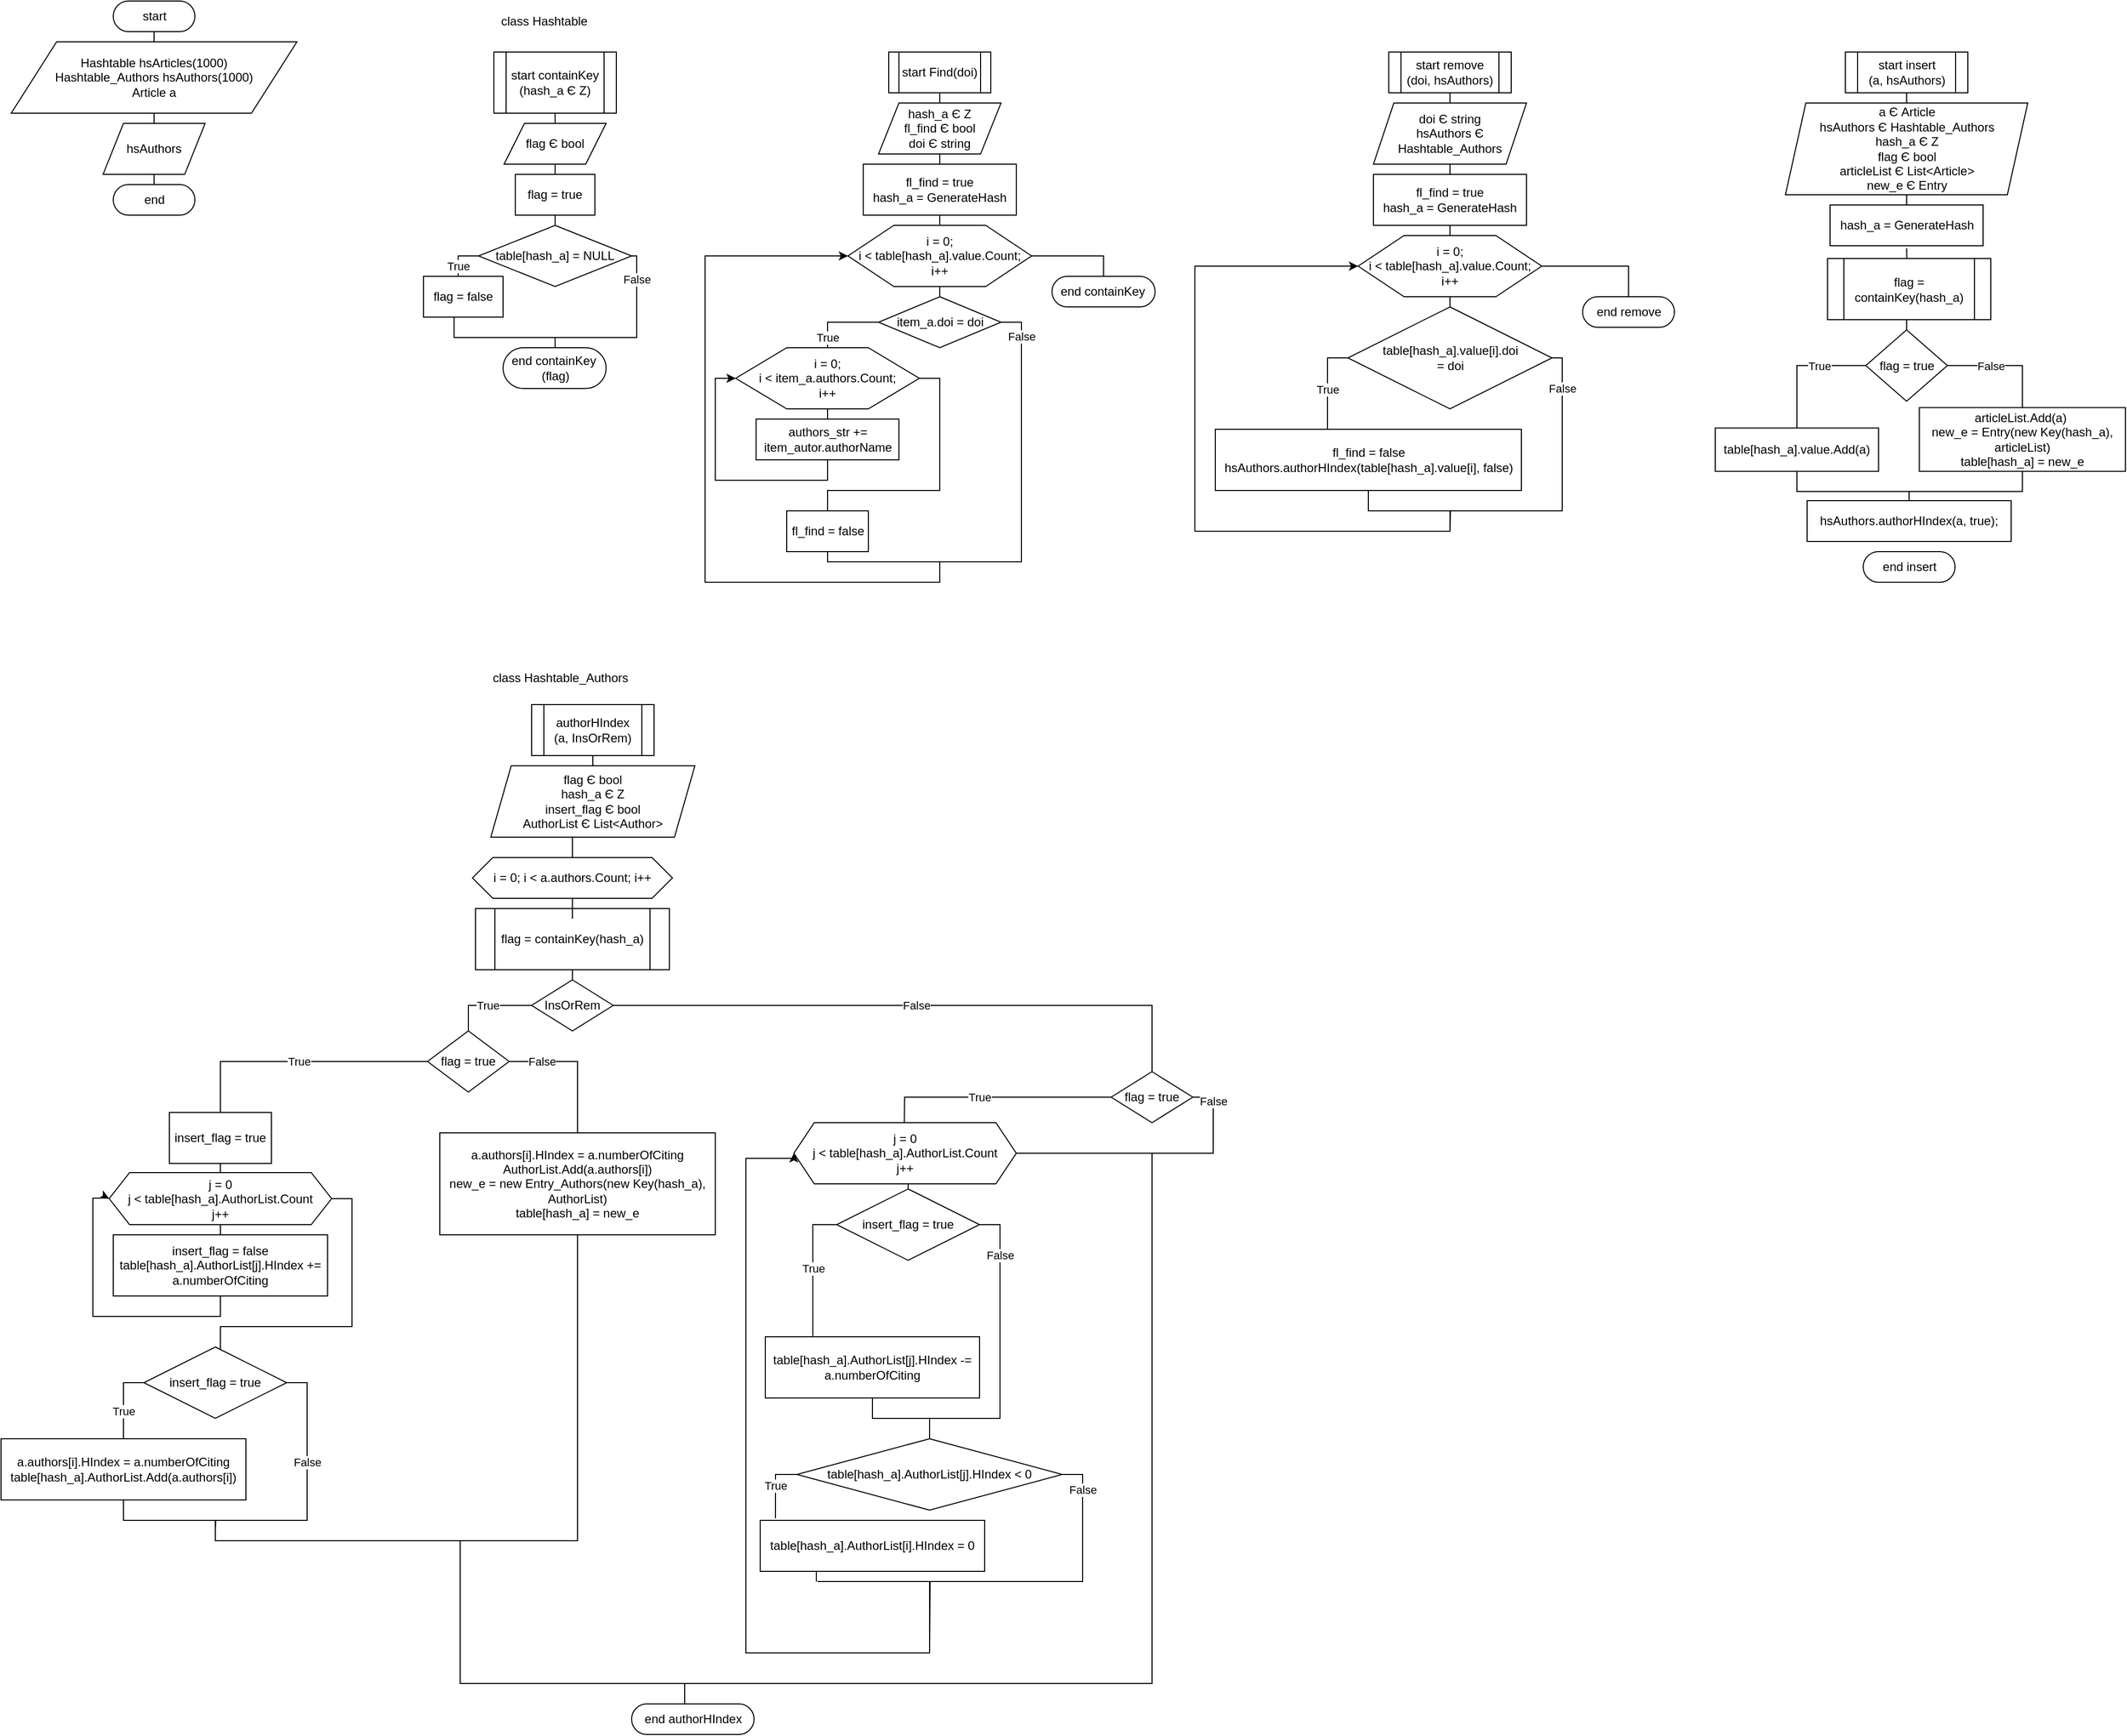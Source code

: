 <mxfile version="15.4.0" type="device"><diagram id="Oe77D1nerLV1c2OJhXY4" name="Сторінка-1"><mxGraphModel dx="1210" dy="1630" grid="1" gridSize="10" guides="1" tooltips="1" connect="1" arrows="1" fold="1" page="1" pageScale="1" pageWidth="827" pageHeight="1169" math="0" shadow="0"><root><mxCell id="0"/><mxCell id="1" parent="0"/><mxCell id="zYmo8hXt2Zy96QvBQTLI-3" style="edgeStyle=orthogonalEdgeStyle;rounded=0;orthogonalLoop=1;jettySize=auto;html=1;exitX=0.5;exitY=0.5;exitDx=0;exitDy=15;exitPerimeter=0;entryX=0.5;entryY=0;entryDx=0;entryDy=0;endArrow=none;endFill=0;" parent="1" source="zYmo8hXt2Zy96QvBQTLI-1" target="zYmo8hXt2Zy96QvBQTLI-2" edge="1"><mxGeometry relative="1" as="geometry"/></mxCell><mxCell id="zYmo8hXt2Zy96QvBQTLI-1" value="start" style="html=1;dashed=0;whitespace=wrap;shape=mxgraph.dfd.start" parent="1" vertex="1"><mxGeometry x="110" y="30" width="80" height="30" as="geometry"/></mxCell><mxCell id="zYmo8hXt2Zy96QvBQTLI-5" style="edgeStyle=orthogonalEdgeStyle;rounded=0;orthogonalLoop=1;jettySize=auto;html=1;exitX=0.5;exitY=1;exitDx=0;exitDy=0;entryX=0.5;entryY=0;entryDx=0;entryDy=0;endArrow=none;endFill=0;" parent="1" source="zYmo8hXt2Zy96QvBQTLI-2" target="zYmo8hXt2Zy96QvBQTLI-4" edge="1"><mxGeometry relative="1" as="geometry"/></mxCell><mxCell id="zYmo8hXt2Zy96QvBQTLI-2" value="Hashtable hsArticles(1000)&lt;br&gt;Hashtable_Authors hsAuthors(1000)&lt;br&gt;Article a" style="shape=parallelogram;perimeter=parallelogramPerimeter;whiteSpace=wrap;html=1;dashed=0;size=0.159;" parent="1" vertex="1"><mxGeometry x="10" y="70" width="280" height="70" as="geometry"/></mxCell><mxCell id="zYmo8hXt2Zy96QvBQTLI-7" style="edgeStyle=orthogonalEdgeStyle;rounded=0;orthogonalLoop=1;jettySize=auto;html=1;exitX=0.5;exitY=1;exitDx=0;exitDy=0;entryX=0.5;entryY=0.5;entryDx=0;entryDy=-15;entryPerimeter=0;endArrow=none;endFill=0;" parent="1" source="zYmo8hXt2Zy96QvBQTLI-4" target="zYmo8hXt2Zy96QvBQTLI-6" edge="1"><mxGeometry relative="1" as="geometry"/></mxCell><mxCell id="zYmo8hXt2Zy96QvBQTLI-4" value="&lt;span&gt;hsAuthors&lt;/span&gt;" style="shape=parallelogram;perimeter=parallelogramPerimeter;whiteSpace=wrap;html=1;dashed=0;" parent="1" vertex="1"><mxGeometry x="100" y="150" width="100" height="50" as="geometry"/></mxCell><mxCell id="zYmo8hXt2Zy96QvBQTLI-6" value="end" style="html=1;dashed=0;whitespace=wrap;shape=mxgraph.dfd.start" parent="1" vertex="1"><mxGeometry x="110" y="210" width="80" height="30" as="geometry"/></mxCell><mxCell id="fukp5_jhwKLmtB9z6vNO-1" value="class Hashtable" style="text;html=1;align=center;verticalAlign=middle;resizable=0;points=[];autosize=1;strokeColor=none;fillColor=none;" vertex="1" parent="1"><mxGeometry x="482" y="40" width="100" height="20" as="geometry"/></mxCell><mxCell id="fukp5_jhwKLmtB9z6vNO-7" style="edgeStyle=orthogonalEdgeStyle;rounded=0;orthogonalLoop=1;jettySize=auto;html=1;exitX=0.5;exitY=1;exitDx=0;exitDy=0;entryX=0.5;entryY=0;entryDx=0;entryDy=0;endArrow=none;endFill=0;" edge="1" parent="1" source="fukp5_jhwKLmtB9z6vNO-3" target="fukp5_jhwKLmtB9z6vNO-6"><mxGeometry relative="1" as="geometry"/></mxCell><mxCell id="fukp5_jhwKLmtB9z6vNO-3" value="start containKey&lt;br&gt;(hash_a Є Z)" style="shape=process;whiteSpace=wrap;html=1;backgroundOutline=1;" vertex="1" parent="1"><mxGeometry x="483" y="80" width="120" height="60" as="geometry"/></mxCell><mxCell id="fukp5_jhwKLmtB9z6vNO-11" style="edgeStyle=orthogonalEdgeStyle;rounded=0;orthogonalLoop=1;jettySize=auto;html=1;exitX=0.5;exitY=1;exitDx=0;exitDy=0;entryX=0.5;entryY=0;entryDx=0;entryDy=0;endArrow=none;endFill=0;" edge="1" parent="1" source="fukp5_jhwKLmtB9z6vNO-5" target="fukp5_jhwKLmtB9z6vNO-9"><mxGeometry relative="1" as="geometry"/></mxCell><mxCell id="fukp5_jhwKLmtB9z6vNO-5" value="flag = true" style="rounded=0;whiteSpace=wrap;html=1;" vertex="1" parent="1"><mxGeometry x="504" y="200" width="78" height="40" as="geometry"/></mxCell><mxCell id="fukp5_jhwKLmtB9z6vNO-8" style="edgeStyle=orthogonalEdgeStyle;rounded=0;orthogonalLoop=1;jettySize=auto;html=1;exitX=0.5;exitY=1;exitDx=0;exitDy=0;endArrow=none;endFill=0;" edge="1" parent="1" source="fukp5_jhwKLmtB9z6vNO-6"><mxGeometry relative="1" as="geometry"><mxPoint x="543" y="200" as="targetPoint"/></mxGeometry></mxCell><mxCell id="fukp5_jhwKLmtB9z6vNO-6" value="flag Є&amp;nbsp;bool" style="shape=parallelogram;perimeter=parallelogramPerimeter;whiteSpace=wrap;html=1;fixedSize=1;" vertex="1" parent="1"><mxGeometry x="493" y="150" width="100" height="40" as="geometry"/></mxCell><mxCell id="fukp5_jhwKLmtB9z6vNO-13" value="True" style="edgeStyle=orthogonalEdgeStyle;rounded=0;orthogonalLoop=1;jettySize=auto;html=1;exitX=0;exitY=0.5;exitDx=0;exitDy=0;endArrow=none;endFill=0;" edge="1" parent="1" source="fukp5_jhwKLmtB9z6vNO-9" target="fukp5_jhwKLmtB9z6vNO-12"><mxGeometry x="-0.295" relative="1" as="geometry"><mxPoint as="offset"/></mxGeometry></mxCell><mxCell id="fukp5_jhwKLmtB9z6vNO-15" value="False" style="edgeStyle=orthogonalEdgeStyle;rounded=0;orthogonalLoop=1;jettySize=auto;html=1;exitX=1;exitY=0.5;exitDx=0;exitDy=0;endArrow=none;endFill=0;" edge="1" parent="1" source="fukp5_jhwKLmtB9z6vNO-9"><mxGeometry x="-0.684" relative="1" as="geometry"><mxPoint x="543" y="370" as="targetPoint"/><Array as="points"><mxPoint x="623" y="280"/><mxPoint x="623" y="360"/><mxPoint x="543" y="360"/></Array><mxPoint as="offset"/></mxGeometry></mxCell><mxCell id="fukp5_jhwKLmtB9z6vNO-9" value="table[hash_a] = NULL" style="rhombus;whiteSpace=wrap;html=1;" vertex="1" parent="1"><mxGeometry x="468" y="250" width="150" height="60" as="geometry"/></mxCell><mxCell id="fukp5_jhwKLmtB9z6vNO-14" style="edgeStyle=orthogonalEdgeStyle;rounded=0;orthogonalLoop=1;jettySize=auto;html=1;exitX=0.5;exitY=1;exitDx=0;exitDy=0;endArrow=none;endFill=0;" edge="1" parent="1" source="fukp5_jhwKLmtB9z6vNO-12"><mxGeometry relative="1" as="geometry"><mxPoint x="543" y="370" as="targetPoint"/><Array as="points"><mxPoint x="444" y="360"/><mxPoint x="543" y="360"/></Array></mxGeometry></mxCell><mxCell id="fukp5_jhwKLmtB9z6vNO-12" value="flag = false" style="rounded=0;whiteSpace=wrap;html=1;" vertex="1" parent="1"><mxGeometry x="414" y="300" width="78" height="40" as="geometry"/></mxCell><mxCell id="fukp5_jhwKLmtB9z6vNO-16" value="end containKey&amp;nbsp;&lt;br&gt;(flag)" style="html=1;dashed=0;whitespace=wrap;shape=mxgraph.dfd.start" vertex="1" parent="1"><mxGeometry x="492" y="370" width="101" height="40" as="geometry"/></mxCell><mxCell id="fukp5_jhwKLmtB9z6vNO-20" style="edgeStyle=orthogonalEdgeStyle;rounded=0;orthogonalLoop=1;jettySize=auto;html=1;exitX=0.5;exitY=1;exitDx=0;exitDy=0;entryX=0.5;entryY=0;entryDx=0;entryDy=0;endArrow=none;endFill=0;" edge="1" parent="1" source="fukp5_jhwKLmtB9z6vNO-17" target="fukp5_jhwKLmtB9z6vNO-19"><mxGeometry relative="1" as="geometry"/></mxCell><mxCell id="fukp5_jhwKLmtB9z6vNO-17" value="start&amp;nbsp;Find(doi)" style="shape=process;whiteSpace=wrap;html=1;backgroundOutline=1;" vertex="1" parent="1"><mxGeometry x="870" y="80" width="100" height="40" as="geometry"/></mxCell><mxCell id="fukp5_jhwKLmtB9z6vNO-41" style="edgeStyle=orthogonalEdgeStyle;rounded=0;orthogonalLoop=1;jettySize=auto;html=1;exitX=0.5;exitY=1;exitDx=0;exitDy=0;endArrow=none;endFill=0;" edge="1" parent="1" source="fukp5_jhwKLmtB9z6vNO-18" target="fukp5_jhwKLmtB9z6vNO-39"><mxGeometry relative="1" as="geometry"/></mxCell><mxCell id="fukp5_jhwKLmtB9z6vNO-18" value="start remove&lt;br&gt;(doi, hsAuthors)" style="shape=process;whiteSpace=wrap;html=1;backgroundOutline=1;" vertex="1" parent="1"><mxGeometry x="1360" y="80" width="120" height="40" as="geometry"/></mxCell><mxCell id="fukp5_jhwKLmtB9z6vNO-22" style="edgeStyle=orthogonalEdgeStyle;rounded=0;orthogonalLoop=1;jettySize=auto;html=1;exitX=0.5;exitY=1;exitDx=0;exitDy=0;entryX=0.5;entryY=0;entryDx=0;entryDy=0;endArrow=none;endFill=0;" edge="1" parent="1" source="fukp5_jhwKLmtB9z6vNO-19" target="fukp5_jhwKLmtB9z6vNO-21"><mxGeometry relative="1" as="geometry"/></mxCell><mxCell id="fukp5_jhwKLmtB9z6vNO-19" value="hash_a Є&amp;nbsp;Z&lt;br&gt;fl_find Є bool&lt;br&gt;doi Є string" style="shape=parallelogram;perimeter=parallelogramPerimeter;whiteSpace=wrap;html=1;fixedSize=1;" vertex="1" parent="1"><mxGeometry x="860" y="130" width="120" height="50" as="geometry"/></mxCell><mxCell id="fukp5_jhwKLmtB9z6vNO-24" style="edgeStyle=orthogonalEdgeStyle;rounded=0;orthogonalLoop=1;jettySize=auto;html=1;exitX=0.5;exitY=1;exitDx=0;exitDy=0;entryX=0.5;entryY=0;entryDx=0;entryDy=0;endArrow=none;endFill=0;" edge="1" parent="1" source="fukp5_jhwKLmtB9z6vNO-21"><mxGeometry relative="1" as="geometry"><mxPoint x="920" y="250" as="targetPoint"/></mxGeometry></mxCell><mxCell id="fukp5_jhwKLmtB9z6vNO-21" value="fl_find = true&lt;br&gt;hash_a = GenerateHash" style="rounded=0;whiteSpace=wrap;html=1;" vertex="1" parent="1"><mxGeometry x="845" y="190" width="150" height="50" as="geometry"/></mxCell><mxCell id="fukp5_jhwKLmtB9z6vNO-27" style="edgeStyle=orthogonalEdgeStyle;rounded=0;orthogonalLoop=1;jettySize=auto;html=1;exitX=0.5;exitY=1;exitDx=0;exitDy=0;entryX=0.5;entryY=0;entryDx=0;entryDy=0;endArrow=none;endFill=0;" edge="1" parent="1" source="fukp5_jhwKLmtB9z6vNO-25" target="fukp5_jhwKLmtB9z6vNO-26"><mxGeometry relative="1" as="geometry"/></mxCell><mxCell id="fukp5_jhwKLmtB9z6vNO-38" style="edgeStyle=orthogonalEdgeStyle;rounded=0;orthogonalLoop=1;jettySize=auto;html=1;exitX=1;exitY=0.5;exitDx=0;exitDy=0;entryX=0.5;entryY=0.5;entryDx=0;entryDy=-15;entryPerimeter=0;endArrow=none;endFill=0;" edge="1" parent="1" source="fukp5_jhwKLmtB9z6vNO-25" target="fukp5_jhwKLmtB9z6vNO-37"><mxGeometry relative="1" as="geometry"/></mxCell><mxCell id="fukp5_jhwKLmtB9z6vNO-25" value="i = 0;&lt;br&gt;i &amp;lt;&amp;nbsp;table[hash_a].value.Count;&lt;br&gt;i++" style="shape=hexagon;perimeter=hexagonPerimeter2;whiteSpace=wrap;html=1;size=0.25" vertex="1" parent="1"><mxGeometry x="830" y="250" width="180" height="60" as="geometry"/></mxCell><mxCell id="fukp5_jhwKLmtB9z6vNO-29" value="True" style="edgeStyle=orthogonalEdgeStyle;rounded=0;orthogonalLoop=1;jettySize=auto;html=1;exitX=0;exitY=0.5;exitDx=0;exitDy=0;endArrow=none;endFill=0;" edge="1" parent="1" source="fukp5_jhwKLmtB9z6vNO-26" target="fukp5_jhwKLmtB9z6vNO-28"><mxGeometry x="0.733" relative="1" as="geometry"><mxPoint as="offset"/></mxGeometry></mxCell><mxCell id="fukp5_jhwKLmtB9z6vNO-36" value="False" style="edgeStyle=orthogonalEdgeStyle;rounded=0;orthogonalLoop=1;jettySize=auto;html=1;exitX=1;exitY=0.5;exitDx=0;exitDy=0;endArrow=none;endFill=0;" edge="1" parent="1" source="fukp5_jhwKLmtB9z6vNO-26"><mxGeometry x="-0.808" relative="1" as="geometry"><mxPoint x="920" y="600" as="targetPoint"/><Array as="points"><mxPoint x="1000" y="345"/><mxPoint x="1000" y="580"/><mxPoint x="920" y="580"/></Array><mxPoint as="offset"/></mxGeometry></mxCell><mxCell id="fukp5_jhwKLmtB9z6vNO-26" value="item_a.doi = doi" style="shape=rhombus;html=1;dashed=0;whitespace=wrap;perimeter=rhombusPerimeter;" vertex="1" parent="1"><mxGeometry x="860" y="320" width="120" height="50" as="geometry"/></mxCell><mxCell id="fukp5_jhwKLmtB9z6vNO-31" style="edgeStyle=orthogonalEdgeStyle;rounded=0;orthogonalLoop=1;jettySize=auto;html=1;exitX=0.5;exitY=1;exitDx=0;exitDy=0;entryX=0.5;entryY=0;entryDx=0;entryDy=0;endArrow=none;endFill=0;" edge="1" parent="1" source="fukp5_jhwKLmtB9z6vNO-28" target="fukp5_jhwKLmtB9z6vNO-30"><mxGeometry relative="1" as="geometry"/></mxCell><mxCell id="fukp5_jhwKLmtB9z6vNO-34" style="edgeStyle=orthogonalEdgeStyle;rounded=0;orthogonalLoop=1;jettySize=auto;html=1;exitX=1;exitY=0.5;exitDx=0;exitDy=0;endArrow=none;endFill=0;entryX=0.5;entryY=0;entryDx=0;entryDy=0;" edge="1" parent="1" source="fukp5_jhwKLmtB9z6vNO-28" target="fukp5_jhwKLmtB9z6vNO-33"><mxGeometry relative="1" as="geometry"><mxPoint x="870" y="550" as="targetPoint"/><Array as="points"><mxPoint x="920" y="400"/><mxPoint x="920" y="510"/><mxPoint x="810" y="510"/></Array></mxGeometry></mxCell><mxCell id="fukp5_jhwKLmtB9z6vNO-28" value="i = 0;&lt;br&gt;i &amp;lt;&amp;nbsp;item_a.authors.Count;&lt;br&gt;i++" style="shape=hexagon;perimeter=hexagonPerimeter2;whiteSpace=wrap;html=1;size=0.278;" vertex="1" parent="1"><mxGeometry x="720" y="370" width="180" height="60" as="geometry"/></mxCell><mxCell id="fukp5_jhwKLmtB9z6vNO-32" style="edgeStyle=orthogonalEdgeStyle;rounded=0;orthogonalLoop=1;jettySize=auto;html=1;exitX=0.5;exitY=1;exitDx=0;exitDy=0;entryX=0;entryY=0.5;entryDx=0;entryDy=0;endArrow=classic;endFill=1;" edge="1" parent="1" source="fukp5_jhwKLmtB9z6vNO-30" target="fukp5_jhwKLmtB9z6vNO-28"><mxGeometry relative="1" as="geometry"><Array as="points"><mxPoint x="810" y="500"/><mxPoint x="700" y="500"/><mxPoint x="700" y="400"/></Array></mxGeometry></mxCell><mxCell id="fukp5_jhwKLmtB9z6vNO-30" value="authors_str += &lt;br&gt;item_autor.authorName" style="html=1;dashed=0;whitespace=wrap;" vertex="1" parent="1"><mxGeometry x="740" y="440" width="140" height="40" as="geometry"/></mxCell><mxCell id="fukp5_jhwKLmtB9z6vNO-35" style="edgeStyle=orthogonalEdgeStyle;rounded=0;orthogonalLoop=1;jettySize=auto;html=1;endArrow=classic;endFill=1;" edge="1" parent="1" source="fukp5_jhwKLmtB9z6vNO-33" target="fukp5_jhwKLmtB9z6vNO-25"><mxGeometry relative="1" as="geometry"><mxPoint x="920" y="610" as="targetPoint"/><Array as="points"><mxPoint x="810" y="580"/><mxPoint x="920" y="580"/><mxPoint x="920" y="600"/><mxPoint x="690" y="600"/><mxPoint x="690" y="280"/></Array></mxGeometry></mxCell><mxCell id="fukp5_jhwKLmtB9z6vNO-33" value="fl_find = false" style="html=1;dashed=0;whitespace=wrap;" vertex="1" parent="1"><mxGeometry x="770" y="530" width="80" height="40" as="geometry"/></mxCell><mxCell id="fukp5_jhwKLmtB9z6vNO-37" value="end containKey&amp;nbsp;" style="html=1;dashed=0;whitespace=wrap;shape=mxgraph.dfd.start" vertex="1" parent="1"><mxGeometry x="1030" y="300" width="101" height="30" as="geometry"/></mxCell><mxCell id="fukp5_jhwKLmtB9z6vNO-42" style="edgeStyle=orthogonalEdgeStyle;rounded=0;orthogonalLoop=1;jettySize=auto;html=1;exitX=0.5;exitY=1;exitDx=0;exitDy=0;entryX=0.5;entryY=0;entryDx=0;entryDy=0;endArrow=none;endFill=0;" edge="1" parent="1" source="fukp5_jhwKLmtB9z6vNO-39" target="fukp5_jhwKLmtB9z6vNO-40"><mxGeometry relative="1" as="geometry"/></mxCell><mxCell id="fukp5_jhwKLmtB9z6vNO-39" value="doi Є string&lt;br&gt;hsAuthors Є Hashtable_Authors" style="shape=parallelogram;perimeter=parallelogramPerimeter;whiteSpace=wrap;html=1;fixedSize=1;" vertex="1" parent="1"><mxGeometry x="1345" y="130" width="150" height="60" as="geometry"/></mxCell><mxCell id="fukp5_jhwKLmtB9z6vNO-44" style="edgeStyle=orthogonalEdgeStyle;rounded=0;orthogonalLoop=1;jettySize=auto;html=1;exitX=0.5;exitY=1;exitDx=0;exitDy=0;endArrow=none;endFill=0;" edge="1" parent="1" source="fukp5_jhwKLmtB9z6vNO-40" target="fukp5_jhwKLmtB9z6vNO-43"><mxGeometry relative="1" as="geometry"/></mxCell><mxCell id="fukp5_jhwKLmtB9z6vNO-40" value="fl_find = true&lt;br&gt;hash_a = GenerateHash" style="rounded=0;whiteSpace=wrap;html=1;" vertex="1" parent="1"><mxGeometry x="1345" y="200" width="150" height="50" as="geometry"/></mxCell><mxCell id="fukp5_jhwKLmtB9z6vNO-46" style="edgeStyle=orthogonalEdgeStyle;rounded=0;orthogonalLoop=1;jettySize=auto;html=1;exitX=0.5;exitY=1;exitDx=0;exitDy=0;entryX=0.5;entryY=0;entryDx=0;entryDy=0;endArrow=none;endFill=0;" edge="1" parent="1" source="fukp5_jhwKLmtB9z6vNO-43" target="fukp5_jhwKLmtB9z6vNO-45"><mxGeometry relative="1" as="geometry"/></mxCell><mxCell id="fukp5_jhwKLmtB9z6vNO-53" style="edgeStyle=orthogonalEdgeStyle;rounded=0;orthogonalLoop=1;jettySize=auto;html=1;exitX=1;exitY=0.5;exitDx=0;exitDy=0;entryX=0.5;entryY=0.5;entryDx=0;entryDy=-15;entryPerimeter=0;endArrow=none;endFill=0;" edge="1" parent="1" source="fukp5_jhwKLmtB9z6vNO-43" target="fukp5_jhwKLmtB9z6vNO-52"><mxGeometry relative="1" as="geometry"/></mxCell><mxCell id="fukp5_jhwKLmtB9z6vNO-43" value="i = 0;&lt;br&gt;i &amp;lt;&amp;nbsp;table[hash_a].value.Count;&lt;br&gt;i++" style="shape=hexagon;perimeter=hexagonPerimeter2;whiteSpace=wrap;html=1;size=0.25" vertex="1" parent="1"><mxGeometry x="1330" y="260" width="180" height="60" as="geometry"/></mxCell><mxCell id="fukp5_jhwKLmtB9z6vNO-49" value="True" style="edgeStyle=orthogonalEdgeStyle;rounded=0;orthogonalLoop=1;jettySize=auto;html=1;exitX=0;exitY=0.5;exitDx=0;exitDy=0;endArrow=none;endFill=0;" edge="1" parent="1" source="fukp5_jhwKLmtB9z6vNO-45" target="fukp5_jhwKLmtB9z6vNO-47"><mxGeometry x="-0.232" relative="1" as="geometry"><mxPoint y="1" as="offset"/></mxGeometry></mxCell><mxCell id="fukp5_jhwKLmtB9z6vNO-50" value="False" style="edgeStyle=orthogonalEdgeStyle;rounded=0;orthogonalLoop=1;jettySize=auto;html=1;exitX=1;exitY=0.5;exitDx=0;exitDy=0;endArrow=classic;endFill=1;entryX=0;entryY=0.5;entryDx=0;entryDy=0;" edge="1" parent="1" source="fukp5_jhwKLmtB9z6vNO-45" target="fukp5_jhwKLmtB9z6vNO-43"><mxGeometry x="-0.917" relative="1" as="geometry"><mxPoint x="1420" y="560" as="targetPoint"/><Array as="points"><mxPoint x="1530" y="380"/><mxPoint x="1530" y="530"/><mxPoint x="1420" y="530"/><mxPoint x="1420" y="550"/><mxPoint x="1170" y="550"/><mxPoint x="1170" y="290"/></Array><mxPoint as="offset"/></mxGeometry></mxCell><mxCell id="fukp5_jhwKLmtB9z6vNO-45" value="table[hash_a].value[i].doi&lt;br&gt;= doi" style="shape=rhombus;html=1;dashed=0;whitespace=wrap;perimeter=rhombusPerimeter;" vertex="1" parent="1"><mxGeometry x="1320" y="330" width="200" height="100" as="geometry"/></mxCell><mxCell id="fukp5_jhwKLmtB9z6vNO-51" style="edgeStyle=orthogonalEdgeStyle;rounded=0;orthogonalLoop=1;jettySize=auto;html=1;endArrow=none;endFill=0;" edge="1" parent="1" source="fukp5_jhwKLmtB9z6vNO-47"><mxGeometry relative="1" as="geometry"><mxPoint x="1420" y="550" as="targetPoint"/></mxGeometry></mxCell><mxCell id="fukp5_jhwKLmtB9z6vNO-47" value="&lt;div&gt;fl_find = false&lt;/div&gt;&lt;div&gt;&lt;span&gt;hsAuthors.authorHIndex(table[hash_a].value[i], false)&lt;/span&gt;&lt;/div&gt;" style="html=1;dashed=0;whitespace=wrap;" vertex="1" parent="1"><mxGeometry x="1190" y="450" width="300" height="60" as="geometry"/></mxCell><mxCell id="fukp5_jhwKLmtB9z6vNO-52" value="end remove" style="html=1;dashed=0;whitespace=wrap;shape=mxgraph.dfd.start" vertex="1" parent="1"><mxGeometry x="1550" y="320" width="90" height="30" as="geometry"/></mxCell><mxCell id="fukp5_jhwKLmtB9z6vNO-56" style="edgeStyle=orthogonalEdgeStyle;rounded=0;orthogonalLoop=1;jettySize=auto;html=1;exitX=0.5;exitY=1;exitDx=0;exitDy=0;endArrow=none;endFill=0;" edge="1" parent="1" source="fukp5_jhwKLmtB9z6vNO-54" target="fukp5_jhwKLmtB9z6vNO-55"><mxGeometry relative="1" as="geometry"/></mxCell><mxCell id="fukp5_jhwKLmtB9z6vNO-54" value="start insert&lt;br&gt;(a, hsAuthors)" style="shape=process;whiteSpace=wrap;html=1;backgroundOutline=1;" vertex="1" parent="1"><mxGeometry x="1807.5" y="80" width="120" height="40" as="geometry"/></mxCell><mxCell id="fukp5_jhwKLmtB9z6vNO-59" style="edgeStyle=orthogonalEdgeStyle;rounded=0;orthogonalLoop=1;jettySize=auto;html=1;exitX=0.5;exitY=1;exitDx=0;exitDy=0;entryX=0.5;entryY=0;entryDx=0;entryDy=0;endArrow=none;endFill=0;" edge="1" parent="1" source="fukp5_jhwKLmtB9z6vNO-55" target="fukp5_jhwKLmtB9z6vNO-57"><mxGeometry relative="1" as="geometry"/></mxCell><mxCell id="fukp5_jhwKLmtB9z6vNO-55" value="a Є Article&lt;br&gt;hsAuthors Є Hashtable_Authors&lt;br&gt;hash_a Є Z&lt;br&gt;flag Є bool&lt;br&gt;articleList Є&amp;nbsp;List&amp;lt;Article&amp;gt;&lt;br&gt;new_e Є Entry" style="shape=parallelogram;perimeter=parallelogramPerimeter;whiteSpace=wrap;html=1;fixedSize=1;" vertex="1" parent="1"><mxGeometry x="1748.75" y="130" width="237.5" height="90" as="geometry"/></mxCell><mxCell id="fukp5_jhwKLmtB9z6vNO-60" style="edgeStyle=orthogonalEdgeStyle;rounded=0;orthogonalLoop=1;jettySize=auto;html=1;exitX=0.5;exitY=1;exitDx=0;exitDy=0;endArrow=none;endFill=0;" edge="1" parent="1" target="fukp5_jhwKLmtB9z6vNO-58"><mxGeometry relative="1" as="geometry"><mxPoint x="1867.5" y="272.5" as="sourcePoint"/></mxGeometry></mxCell><mxCell id="fukp5_jhwKLmtB9z6vNO-57" value="hash_a = GenerateHash" style="rounded=0;whiteSpace=wrap;html=1;" vertex="1" parent="1"><mxGeometry x="1792.5" y="230" width="150" height="40" as="geometry"/></mxCell><mxCell id="fukp5_jhwKLmtB9z6vNO-62" style="edgeStyle=orthogonalEdgeStyle;rounded=0;orthogonalLoop=1;jettySize=auto;html=1;exitX=0.5;exitY=1;exitDx=0;exitDy=0;entryX=0.5;entryY=0;entryDx=0;entryDy=0;endArrow=none;endFill=0;" edge="1" parent="1" source="fukp5_jhwKLmtB9z6vNO-58" target="fukp5_jhwKLmtB9z6vNO-61"><mxGeometry relative="1" as="geometry"/></mxCell><mxCell id="fukp5_jhwKLmtB9z6vNO-58" value="flag = containKey(hash_a)" style="shape=process;whiteSpace=wrap;html=1;backgroundOutline=1;" vertex="1" parent="1"><mxGeometry x="1790" y="282.5" width="160" height="60" as="geometry"/></mxCell><mxCell id="fukp5_jhwKLmtB9z6vNO-64" value="True" style="edgeStyle=orthogonalEdgeStyle;rounded=0;orthogonalLoop=1;jettySize=auto;html=1;exitX=0;exitY=0.5;exitDx=0;exitDy=0;endArrow=none;endFill=0;" edge="1" parent="1" source="fukp5_jhwKLmtB9z6vNO-61" target="fukp5_jhwKLmtB9z6vNO-63"><mxGeometry x="-0.283" relative="1" as="geometry"><mxPoint as="offset"/></mxGeometry></mxCell><mxCell id="fukp5_jhwKLmtB9z6vNO-66" value="False" style="edgeStyle=orthogonalEdgeStyle;rounded=0;orthogonalLoop=1;jettySize=auto;html=1;exitX=1;exitY=0.5;exitDx=0;exitDy=0;endArrow=none;endFill=0;" edge="1" parent="1" source="fukp5_jhwKLmtB9z6vNO-61" target="fukp5_jhwKLmtB9z6vNO-65"><mxGeometry x="-0.26" relative="1" as="geometry"><mxPoint as="offset"/></mxGeometry></mxCell><mxCell id="fukp5_jhwKLmtB9z6vNO-61" value="flag = true" style="rhombus;whiteSpace=wrap;html=1;" vertex="1" parent="1"><mxGeometry x="1827.5" y="352.5" width="80" height="70" as="geometry"/></mxCell><mxCell id="fukp5_jhwKLmtB9z6vNO-67" style="edgeStyle=orthogonalEdgeStyle;rounded=0;orthogonalLoop=1;jettySize=auto;html=1;exitX=0.5;exitY=1;exitDx=0;exitDy=0;endArrow=none;endFill=0;" edge="1" parent="1" source="fukp5_jhwKLmtB9z6vNO-63"><mxGeometry relative="1" as="geometry"><mxPoint x="1870.0" y="530" as="targetPoint"/><Array as="points"><mxPoint x="1760" y="511"/><mxPoint x="1870" y="511"/></Array></mxGeometry></mxCell><mxCell id="fukp5_jhwKLmtB9z6vNO-63" value="table[hash_a].value.Add(a)" style="rounded=0;whiteSpace=wrap;html=1;" vertex="1" parent="1"><mxGeometry x="1680" y="448.75" width="160" height="42.5" as="geometry"/></mxCell><mxCell id="fukp5_jhwKLmtB9z6vNO-68" style="edgeStyle=orthogonalEdgeStyle;rounded=0;orthogonalLoop=1;jettySize=auto;html=1;exitX=0.5;exitY=1;exitDx=0;exitDy=0;endArrow=none;endFill=0;" edge="1" parent="1" source="fukp5_jhwKLmtB9z6vNO-65"><mxGeometry relative="1" as="geometry"><mxPoint x="1870" y="520" as="targetPoint"/><Array as="points"><mxPoint x="1981" y="511"/><mxPoint x="1870" y="511"/></Array></mxGeometry></mxCell><mxCell id="fukp5_jhwKLmtB9z6vNO-65" value="&lt;div&gt;articleList.Add(a)&lt;span&gt;&amp;nbsp;&lt;/span&gt;&lt;/div&gt;&lt;div&gt;&lt;span&gt;new_e = Entry(new Key(hash_a), articleList)&lt;/span&gt;&lt;/div&gt;&lt;div&gt;&lt;span&gt;table[hash_a] = new_e&lt;/span&gt;&lt;/div&gt;" style="rounded=0;whiteSpace=wrap;html=1;" vertex="1" parent="1"><mxGeometry x="1880" y="428.75" width="202" height="62.5" as="geometry"/></mxCell><mxCell id="fukp5_jhwKLmtB9z6vNO-70" value="hsAuthors.authorHIndex(a, true);" style="rounded=0;whiteSpace=wrap;html=1;" vertex="1" parent="1"><mxGeometry x="1770" y="520" width="200" height="40" as="geometry"/></mxCell><mxCell id="fukp5_jhwKLmtB9z6vNO-71" value="end insert" style="html=1;dashed=0;whitespace=wrap;shape=mxgraph.dfd.start" vertex="1" parent="1"><mxGeometry x="1825" y="570" width="90" height="30" as="geometry"/></mxCell><mxCell id="fukp5_jhwKLmtB9z6vNO-72" value="class Hashtable_Authors" style="text;whiteSpace=wrap;html=1;" vertex="1" parent="1"><mxGeometry x="480" y="680" width="160" height="30" as="geometry"/></mxCell><mxCell id="fukp5_jhwKLmtB9z6vNO-76" style="edgeStyle=orthogonalEdgeStyle;rounded=0;orthogonalLoop=1;jettySize=auto;html=1;exitX=0.5;exitY=1;exitDx=0;exitDy=0;entryX=0.5;entryY=0;entryDx=0;entryDy=0;endArrow=none;endFill=0;" edge="1" parent="1" source="fukp5_jhwKLmtB9z6vNO-74" target="fukp5_jhwKLmtB9z6vNO-75"><mxGeometry relative="1" as="geometry"/></mxCell><mxCell id="fukp5_jhwKLmtB9z6vNO-74" value="authorHIndex&lt;br&gt;(a, InsOrRem)" style="shape=process;whiteSpace=wrap;html=1;backgroundOutline=1;" vertex="1" parent="1"><mxGeometry x="520" y="720" width="120" height="50" as="geometry"/></mxCell><mxCell id="fukp5_jhwKLmtB9z6vNO-75" value="&lt;div&gt;&lt;/div&gt;flag Є bool&lt;br&gt;&lt;span&gt;hash_a&amp;nbsp;&lt;/span&gt;Є Z&lt;br&gt;&lt;div&gt;&lt;span&gt;insert_flag Є bool&lt;/span&gt;&lt;/div&gt;&lt;div&gt;AuthorList Є List&amp;lt;Author&amp;gt;&lt;/div&gt;&lt;div&gt;&lt;/div&gt;" style="shape=parallelogram;perimeter=parallelogramPerimeter;whiteSpace=wrap;html=1;fixedSize=1;" vertex="1" parent="1"><mxGeometry x="480" y="780" width="200" height="70" as="geometry"/></mxCell><mxCell id="fukp5_jhwKLmtB9z6vNO-109" value="True" style="edgeStyle=orthogonalEdgeStyle;rounded=0;orthogonalLoop=1;jettySize=auto;html=1;exitX=0;exitY=0.5;exitDx=0;exitDy=0;entryX=0.5;entryY=0;entryDx=0;entryDy=0;endArrow=none;endFill=0;" edge="1" parent="1" source="fukp5_jhwKLmtB9z6vNO-77" target="fukp5_jhwKLmtB9z6vNO-85"><mxGeometry relative="1" as="geometry"/></mxCell><mxCell id="fukp5_jhwKLmtB9z6vNO-139" value="False" style="edgeStyle=orthogonalEdgeStyle;rounded=0;orthogonalLoop=1;jettySize=auto;html=1;exitX=1;exitY=0.5;exitDx=0;exitDy=0;endArrow=none;endFill=0;" edge="1" parent="1" source="fukp5_jhwKLmtB9z6vNO-77" target="fukp5_jhwKLmtB9z6vNO-112"><mxGeometry relative="1" as="geometry"/></mxCell><mxCell id="fukp5_jhwKLmtB9z6vNO-77" value="InsOrRem" style="rhombus;whiteSpace=wrap;html=1;" vertex="1" parent="1"><mxGeometry x="520" y="990" width="80" height="50" as="geometry"/></mxCell><mxCell id="fukp5_jhwKLmtB9z6vNO-108" style="edgeStyle=orthogonalEdgeStyle;rounded=0;orthogonalLoop=1;jettySize=auto;html=1;exitX=0.5;exitY=1;exitDx=0;exitDy=0;entryX=0.5;entryY=0;entryDx=0;entryDy=0;endArrow=none;endFill=0;" edge="1" parent="1" source="fukp5_jhwKLmtB9z6vNO-83" target="fukp5_jhwKLmtB9z6vNO-77"><mxGeometry relative="1" as="geometry"/></mxCell><mxCell id="fukp5_jhwKLmtB9z6vNO-83" value="flag = containKey(hash_a)" style="shape=process;whiteSpace=wrap;html=1;backgroundOutline=1;" vertex="1" parent="1"><mxGeometry x="465" y="920" width="190" height="60" as="geometry"/></mxCell><mxCell id="fukp5_jhwKLmtB9z6vNO-88" value="True" style="edgeStyle=orthogonalEdgeStyle;rounded=0;orthogonalLoop=1;jettySize=auto;html=1;exitX=0;exitY=0.5;exitDx=0;exitDy=0;entryX=0.5;entryY=0;entryDx=0;entryDy=0;endArrow=none;endFill=0;" edge="1" parent="1" source="fukp5_jhwKLmtB9z6vNO-85" target="fukp5_jhwKLmtB9z6vNO-87"><mxGeometry relative="1" as="geometry"/></mxCell><mxCell id="fukp5_jhwKLmtB9z6vNO-102" value="False" style="edgeStyle=orthogonalEdgeStyle;rounded=0;orthogonalLoop=1;jettySize=auto;html=1;exitX=1;exitY=0.5;exitDx=0;exitDy=0;endArrow=none;endFill=0;" edge="1" parent="1" source="fukp5_jhwKLmtB9z6vNO-85" target="fukp5_jhwKLmtB9z6vNO-101"><mxGeometry x="-0.533" relative="1" as="geometry"><mxPoint as="offset"/></mxGeometry></mxCell><mxCell id="fukp5_jhwKLmtB9z6vNO-85" value="flag = true" style="rhombus;whiteSpace=wrap;html=1;" vertex="1" parent="1"><mxGeometry x="418" y="1040" width="80" height="60" as="geometry"/></mxCell><mxCell id="fukp5_jhwKLmtB9z6vNO-90" style="edgeStyle=orthogonalEdgeStyle;rounded=0;orthogonalLoop=1;jettySize=auto;html=1;exitX=0.5;exitY=1;exitDx=0;exitDy=0;entryX=0.5;entryY=0;entryDx=0;entryDy=0;endArrow=none;endFill=0;" edge="1" parent="1" source="fukp5_jhwKLmtB9z6vNO-87" target="fukp5_jhwKLmtB9z6vNO-89"><mxGeometry relative="1" as="geometry"/></mxCell><mxCell id="fukp5_jhwKLmtB9z6vNO-87" value="insert_flag = true" style="rounded=0;whiteSpace=wrap;html=1;" vertex="1" parent="1"><mxGeometry x="165" y="1120" width="100" height="50" as="geometry"/></mxCell><mxCell id="fukp5_jhwKLmtB9z6vNO-92" style="edgeStyle=orthogonalEdgeStyle;rounded=0;orthogonalLoop=1;jettySize=auto;html=1;exitX=0.5;exitY=1;exitDx=0;exitDy=0;entryX=0.5;entryY=0;entryDx=0;entryDy=0;endArrow=none;endFill=0;" edge="1" parent="1" source="fukp5_jhwKLmtB9z6vNO-89" target="fukp5_jhwKLmtB9z6vNO-91"><mxGeometry relative="1" as="geometry"/></mxCell><mxCell id="fukp5_jhwKLmtB9z6vNO-95" style="edgeStyle=orthogonalEdgeStyle;rounded=0;orthogonalLoop=1;jettySize=auto;html=1;exitX=1;exitY=0.5;exitDx=0;exitDy=0;endArrow=none;endFill=0;" edge="1" parent="1" source="fukp5_jhwKLmtB9z6vNO-89" target="fukp5_jhwKLmtB9z6vNO-94"><mxGeometry relative="1" as="geometry"><Array as="points"><mxPoint x="344" y="1205"/><mxPoint x="344" y="1330"/><mxPoint x="215" y="1330"/></Array></mxGeometry></mxCell><mxCell id="fukp5_jhwKLmtB9z6vNO-89" value="j = 0&lt;br&gt;j &amp;lt; table[hash_a].AuthorList.Count&lt;br&gt;j++" style="shape=hexagon;perimeter=hexagonPerimeter2;whiteSpace=wrap;html=1;fixedSize=1;" vertex="1" parent="1"><mxGeometry x="106" y="1179" width="218" height="51" as="geometry"/></mxCell><mxCell id="fukp5_jhwKLmtB9z6vNO-93" style="edgeStyle=orthogonalEdgeStyle;rounded=0;orthogonalLoop=1;jettySize=auto;html=1;exitX=0.5;exitY=1;exitDx=0;exitDy=0;endArrow=classic;endFill=1;entryX=0;entryY=0.5;entryDx=0;entryDy=0;" edge="1" parent="1" source="fukp5_jhwKLmtB9z6vNO-91" target="fukp5_jhwKLmtB9z6vNO-89"><mxGeometry relative="1" as="geometry"><mxPoint x="105" y="1210" as="targetPoint"/><Array as="points"><mxPoint x="215" y="1320"/><mxPoint x="90" y="1320"/><mxPoint x="90" y="1204"/><mxPoint x="105" y="1204"/></Array></mxGeometry></mxCell><mxCell id="fukp5_jhwKLmtB9z6vNO-91" value="&lt;div&gt;insert_flag = false&lt;/div&gt;&lt;div&gt;&lt;span&gt;table[hash_a].AuthorList[j].HIndex += a.numberOfCiting&lt;/span&gt;&lt;/div&gt;" style="rounded=0;whiteSpace=wrap;html=1;" vertex="1" parent="1"><mxGeometry x="110" y="1240" width="210" height="60" as="geometry"/></mxCell><mxCell id="fukp5_jhwKLmtB9z6vNO-97" value="True" style="edgeStyle=orthogonalEdgeStyle;rounded=0;orthogonalLoop=1;jettySize=auto;html=1;exitX=0;exitY=0.5;exitDx=0;exitDy=0;entryX=0.585;entryY=0;entryDx=0;entryDy=0;entryPerimeter=0;endArrow=none;endFill=0;" edge="1" parent="1" source="fukp5_jhwKLmtB9z6vNO-94" target="fukp5_jhwKLmtB9z6vNO-96"><mxGeometry relative="1" as="geometry"/></mxCell><mxCell id="fukp5_jhwKLmtB9z6vNO-99" value="False" style="edgeStyle=orthogonalEdgeStyle;rounded=0;orthogonalLoop=1;jettySize=auto;html=1;exitX=1;exitY=0.5;exitDx=0;exitDy=0;endArrow=none;endFill=0;" edge="1" parent="1" source="fukp5_jhwKLmtB9z6vNO-94"><mxGeometry x="-0.614" relative="1" as="geometry"><mxPoint x="450" y="1540" as="targetPoint"/><Array as="points"><mxPoint x="300" y="1385"/><mxPoint x="300" y="1520"/><mxPoint x="210" y="1520"/></Array><mxPoint as="offset"/></mxGeometry></mxCell><mxCell id="fukp5_jhwKLmtB9z6vNO-94" value="insert_flag = true" style="rhombus;whiteSpace=wrap;html=1;" vertex="1" parent="1"><mxGeometry x="140" y="1350" width="140" height="70" as="geometry"/></mxCell><mxCell id="fukp5_jhwKLmtB9z6vNO-98" style="edgeStyle=orthogonalEdgeStyle;rounded=0;orthogonalLoop=1;jettySize=auto;html=1;exitX=0.5;exitY=1;exitDx=0;exitDy=0;endArrow=none;endFill=0;" edge="1" parent="1" source="fukp5_jhwKLmtB9z6vNO-96"><mxGeometry relative="1" as="geometry"><mxPoint x="210" y="1530" as="targetPoint"/></mxGeometry></mxCell><mxCell id="fukp5_jhwKLmtB9z6vNO-96" value="&lt;div&gt;a.authors[i].HIndex = a.numberOfCiting&lt;/div&gt;&lt;div&gt;&lt;span&gt;table[hash_a].AuthorList.Add(a.authors[i])&lt;/span&gt;&lt;/div&gt;" style="rounded=0;whiteSpace=wrap;html=1;" vertex="1" parent="1"><mxGeometry y="1440" width="240" height="60" as="geometry"/></mxCell><mxCell id="fukp5_jhwKLmtB9z6vNO-103" style="edgeStyle=orthogonalEdgeStyle;rounded=0;orthogonalLoop=1;jettySize=auto;html=1;exitX=0.5;exitY=1;exitDx=0;exitDy=0;endArrow=none;endFill=0;entryX=0.5;entryY=0.5;entryDx=0;entryDy=-15;entryPerimeter=0;" edge="1" parent="1" source="fukp5_jhwKLmtB9z6vNO-101" target="fukp5_jhwKLmtB9z6vNO-140"><mxGeometry relative="1" as="geometry"><mxPoint x="450.0" y="1830" as="targetPoint"/><Array as="points"><mxPoint x="565" y="1540"/><mxPoint x="450" y="1540"/><mxPoint x="450" y="1680"/><mxPoint x="670" y="1680"/></Array></mxGeometry></mxCell><mxCell id="fukp5_jhwKLmtB9z6vNO-101" value="&lt;div&gt;&lt;span&gt;a.authors[i].HIndex = a.numberOfCiting&lt;/span&gt;&lt;br&gt;&lt;/div&gt;&lt;div&gt;&lt;span&gt;AuthorList.Add(a.authors[i])&lt;/span&gt;&lt;/div&gt;&lt;div&gt;&lt;span&gt;new_e = new Entry_Authors(new Key(hash_a), AuthorList)&lt;/span&gt;&lt;/div&gt;&lt;div&gt;&lt;span&gt;table[hash_a] = new_e&lt;/span&gt;&lt;/div&gt;" style="rounded=0;whiteSpace=wrap;html=1;" vertex="1" parent="1"><mxGeometry x="430" y="1140" width="270" height="100" as="geometry"/></mxCell><mxCell id="fukp5_jhwKLmtB9z6vNO-107" style="edgeStyle=orthogonalEdgeStyle;rounded=0;orthogonalLoop=1;jettySize=auto;html=1;exitX=0.5;exitY=1;exitDx=0;exitDy=0;endArrow=none;endFill=0;" edge="1" parent="1" source="fukp5_jhwKLmtB9z6vNO-79" target="fukp5_jhwKLmtB9z6vNO-83"><mxGeometry relative="1" as="geometry"/></mxCell><mxCell id="fukp5_jhwKLmtB9z6vNO-79" value="i = 0; i &amp;lt; a.authors.Count; i++" style="shape=hexagon;perimeter=hexagonPerimeter2;whiteSpace=wrap;html=1;fixedSize=1;" vertex="1" parent="1"><mxGeometry x="462" y="870" width="196" height="40" as="geometry"/></mxCell><mxCell id="fukp5_jhwKLmtB9z6vNO-104" value="" style="edgeStyle=orthogonalEdgeStyle;rounded=0;orthogonalLoop=1;jettySize=auto;html=1;exitX=0.5;exitY=1;exitDx=0;exitDy=0;entryX=0.5;entryY=0;entryDx=0;entryDy=0;endArrow=none;endFill=0;" edge="1" parent="1" source="fukp5_jhwKLmtB9z6vNO-75" target="fukp5_jhwKLmtB9z6vNO-79"><mxGeometry relative="1" as="geometry"><mxPoint x="610" y="850" as="sourcePoint"/><mxPoint x="580" y="950" as="targetPoint"/></mxGeometry></mxCell><mxCell id="fukp5_jhwKLmtB9z6vNO-110" value="True" style="edgeStyle=orthogonalEdgeStyle;rounded=0;orthogonalLoop=1;jettySize=auto;html=1;exitX=0;exitY=0.5;exitDx=0;exitDy=0;entryX=0.5;entryY=0;entryDx=0;entryDy=0;endArrow=none;endFill=0;" edge="1" parent="1" source="fukp5_jhwKLmtB9z6vNO-112"><mxGeometry relative="1" as="geometry"><mxPoint x="885" y="1160" as="targetPoint"/></mxGeometry></mxCell><mxCell id="fukp5_jhwKLmtB9z6vNO-138" value="False" style="edgeStyle=orthogonalEdgeStyle;rounded=0;orthogonalLoop=1;jettySize=auto;html=1;exitX=1;exitY=0.5;exitDx=0;exitDy=0;endArrow=none;endFill=0;entryX=0.5;entryY=0.5;entryDx=0;entryDy=-15;entryPerimeter=0;" edge="1" parent="1" source="fukp5_jhwKLmtB9z6vNO-112" target="fukp5_jhwKLmtB9z6vNO-140"><mxGeometry x="-0.958" relative="1" as="geometry"><mxPoint x="1130" y="1160" as="targetPoint"/><Array as="points"><mxPoint x="1188" y="1105"/><mxPoint x="1188" y="1160"/><mxPoint x="1128" y="1160"/><mxPoint x="1128" y="1680"/><mxPoint x="670" y="1680"/></Array><mxPoint as="offset"/></mxGeometry></mxCell><mxCell id="fukp5_jhwKLmtB9z6vNO-112" value="flag = true" style="rhombus;whiteSpace=wrap;html=1;" vertex="1" parent="1"><mxGeometry x="1088" y="1080" width="80" height="50" as="geometry"/></mxCell><mxCell id="fukp5_jhwKLmtB9z6vNO-142" style="edgeStyle=orthogonalEdgeStyle;rounded=0;orthogonalLoop=1;jettySize=auto;html=1;exitX=1;exitY=0.5;exitDx=0;exitDy=0;endArrow=none;endFill=0;" edge="1" parent="1" source="fukp5_jhwKLmtB9z6vNO-117"><mxGeometry relative="1" as="geometry"><mxPoint x="1130" y="1160" as="targetPoint"/></mxGeometry></mxCell><mxCell id="fukp5_jhwKLmtB9z6vNO-117" value="j = 0&lt;br&gt;j &amp;lt; table[hash_a].AuthorList.Count&lt;br&gt;j++" style="shape=hexagon;perimeter=hexagonPerimeter2;whiteSpace=wrap;html=1;fixedSize=1;" vertex="1" parent="1"><mxGeometry x="777" y="1130" width="218" height="60" as="geometry"/></mxCell><mxCell id="fukp5_jhwKLmtB9z6vNO-118" style="edgeStyle=orthogonalEdgeStyle;rounded=0;orthogonalLoop=1;jettySize=auto;html=1;endArrow=classic;endFill=1;entryX=0;entryY=0.5;entryDx=0;entryDy=0;" edge="1" parent="1" target="fukp5_jhwKLmtB9z6vNO-117"><mxGeometry relative="1" as="geometry"><mxPoint x="775" y="1250" as="targetPoint"/><Array as="points"><mxPoint x="910" y="1580"/><mxPoint x="910" y="1650"/><mxPoint x="730" y="1650"/><mxPoint x="730" y="1165"/><mxPoint x="777" y="1165"/></Array><mxPoint x="800" y="1580" as="sourcePoint"/></mxGeometry></mxCell><mxCell id="fukp5_jhwKLmtB9z6vNO-128" value="True" style="edgeStyle=orthogonalEdgeStyle;rounded=0;orthogonalLoop=1;jettySize=auto;html=1;exitX=0;exitY=0.5;exitDx=0;exitDy=0;entryX=0.222;entryY=-0.011;entryDx=0;entryDy=0;entryPerimeter=0;endArrow=none;endFill=0;" edge="1" parent="1" source="fukp5_jhwKLmtB9z6vNO-122" target="fukp5_jhwKLmtB9z6vNO-127"><mxGeometry relative="1" as="geometry"/></mxCell><mxCell id="fukp5_jhwKLmtB9z6vNO-122" value="insert_flag = true" style="rhombus;whiteSpace=wrap;html=1;" vertex="1" parent="1"><mxGeometry x="819" y="1195" width="140" height="70" as="geometry"/></mxCell><mxCell id="fukp5_jhwKLmtB9z6vNO-125" value="" style="edgeStyle=orthogonalEdgeStyle;rounded=0;orthogonalLoop=1;jettySize=auto;html=1;exitX=0.5;exitY=1;exitDx=0;exitDy=0;entryX=0.5;entryY=0;entryDx=0;entryDy=0;endArrow=none;endFill=0;" edge="1" parent="1" source="fukp5_jhwKLmtB9z6vNO-117" target="fukp5_jhwKLmtB9z6vNO-122"><mxGeometry relative="1" as="geometry"><mxPoint x="889" y="1179" as="sourcePoint"/><mxPoint x="885" y="1280" as="targetPoint"/></mxGeometry></mxCell><mxCell id="fukp5_jhwKLmtB9z6vNO-132" style="edgeStyle=orthogonalEdgeStyle;rounded=0;orthogonalLoop=1;jettySize=auto;html=1;exitX=0.5;exitY=1;exitDx=0;exitDy=0;endArrow=none;endFill=0;" edge="1" parent="1" source="fukp5_jhwKLmtB9z6vNO-127" target="fukp5_jhwKLmtB9z6vNO-130"><mxGeometry relative="1" as="geometry"/></mxCell><mxCell id="fukp5_jhwKLmtB9z6vNO-127" value="table[hash_a].AuthorList[j].HIndex -= a.numberOfCiting" style="rounded=0;whiteSpace=wrap;html=1;" vertex="1" parent="1"><mxGeometry x="749" y="1340" width="210" height="60" as="geometry"/></mxCell><mxCell id="fukp5_jhwKLmtB9z6vNO-134" value="True" style="edgeStyle=orthogonalEdgeStyle;rounded=0;orthogonalLoop=1;jettySize=auto;html=1;exitX=0;exitY=0.5;exitDx=0;exitDy=0;entryX=0.068;entryY=-0.04;entryDx=0;entryDy=0;entryPerimeter=0;endArrow=none;endFill=0;" edge="1" parent="1" source="fukp5_jhwKLmtB9z6vNO-130" target="fukp5_jhwKLmtB9z6vNO-133"><mxGeometry relative="1" as="geometry"/></mxCell><mxCell id="fukp5_jhwKLmtB9z6vNO-136" value="False" style="edgeStyle=orthogonalEdgeStyle;rounded=0;orthogonalLoop=1;jettySize=auto;html=1;exitX=1;exitY=0.5;exitDx=0;exitDy=0;endArrow=none;endFill=0;" edge="1" parent="1" source="fukp5_jhwKLmtB9z6vNO-130"><mxGeometry x="-0.797" relative="1" as="geometry"><mxPoint x="910" y="1650" as="targetPoint"/><mxPoint as="offset"/></mxGeometry></mxCell><mxCell id="fukp5_jhwKLmtB9z6vNO-130" value="table[hash_a].AuthorList[j].HIndex &amp;lt; 0" style="rhombus;whiteSpace=wrap;html=1;" vertex="1" parent="1"><mxGeometry x="780" y="1440" width="260" height="70" as="geometry"/></mxCell><mxCell id="fukp5_jhwKLmtB9z6vNO-131" value="False" style="edgeStyle=orthogonalEdgeStyle;rounded=0;orthogonalLoop=1;jettySize=auto;html=1;exitX=1;exitY=0.5;exitDx=0;exitDy=0;endArrow=none;endFill=0;" edge="1" parent="1" source="fukp5_jhwKLmtB9z6vNO-122" target="fukp5_jhwKLmtB9z6vNO-130"><mxGeometry x="-0.666" relative="1" as="geometry"><mxPoint x="910" y="1500" as="targetPoint"/><mxPoint x="959" y="1230" as="sourcePoint"/><Array as="points"><mxPoint x="979" y="1230"/><mxPoint x="979" y="1420"/><mxPoint x="910" y="1420"/></Array><mxPoint as="offset"/></mxGeometry></mxCell><mxCell id="fukp5_jhwKLmtB9z6vNO-135" style="edgeStyle=orthogonalEdgeStyle;rounded=0;orthogonalLoop=1;jettySize=auto;html=1;exitX=0.25;exitY=1;exitDx=0;exitDy=0;endArrow=none;endFill=0;" edge="1" parent="1" source="fukp5_jhwKLmtB9z6vNO-133"><mxGeometry relative="1" as="geometry"><mxPoint x="799" y="1580" as="targetPoint"/></mxGeometry></mxCell><mxCell id="fukp5_jhwKLmtB9z6vNO-133" value="table[hash_a].AuthorList[i].HIndex = 0" style="rounded=0;whiteSpace=wrap;html=1;" vertex="1" parent="1"><mxGeometry x="744" y="1520" width="220" height="50" as="geometry"/></mxCell><mxCell id="fukp5_jhwKLmtB9z6vNO-140" value="end authorHIndex" style="html=1;dashed=0;whitespace=wrap;shape=mxgraph.dfd.start" vertex="1" parent="1"><mxGeometry x="618" y="1700" width="120" height="30" as="geometry"/></mxCell></root></mxGraphModel></diagram></mxfile>